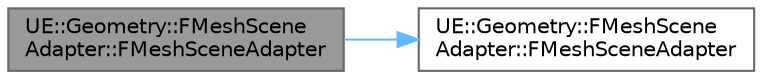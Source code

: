 digraph "UE::Geometry::FMeshSceneAdapter::FMeshSceneAdapter"
{
 // INTERACTIVE_SVG=YES
 // LATEX_PDF_SIZE
  bgcolor="transparent";
  edge [fontname=Helvetica,fontsize=10,labelfontname=Helvetica,labelfontsize=10];
  node [fontname=Helvetica,fontsize=10,shape=box,height=0.2,width=0.4];
  rankdir="LR";
  Node1 [id="Node000001",label="UE::Geometry::FMeshScene\lAdapter::FMeshSceneAdapter",height=0.2,width=0.4,color="gray40", fillcolor="grey60", style="filled", fontcolor="black",tooltip=" "];
  Node1 -> Node2 [id="edge1_Node000001_Node000002",color="steelblue1",style="solid",tooltip=" "];
  Node2 [id="Node000002",label="UE::Geometry::FMeshScene\lAdapter::FMeshSceneAdapter",height=0.2,width=0.4,color="grey40", fillcolor="white", style="filled",URL="$d9/dda/classUE_1_1Geometry_1_1FMeshSceneAdapter.html#add31e77a10626d001bdbfdcdc4700d4b",tooltip=" "];
}
